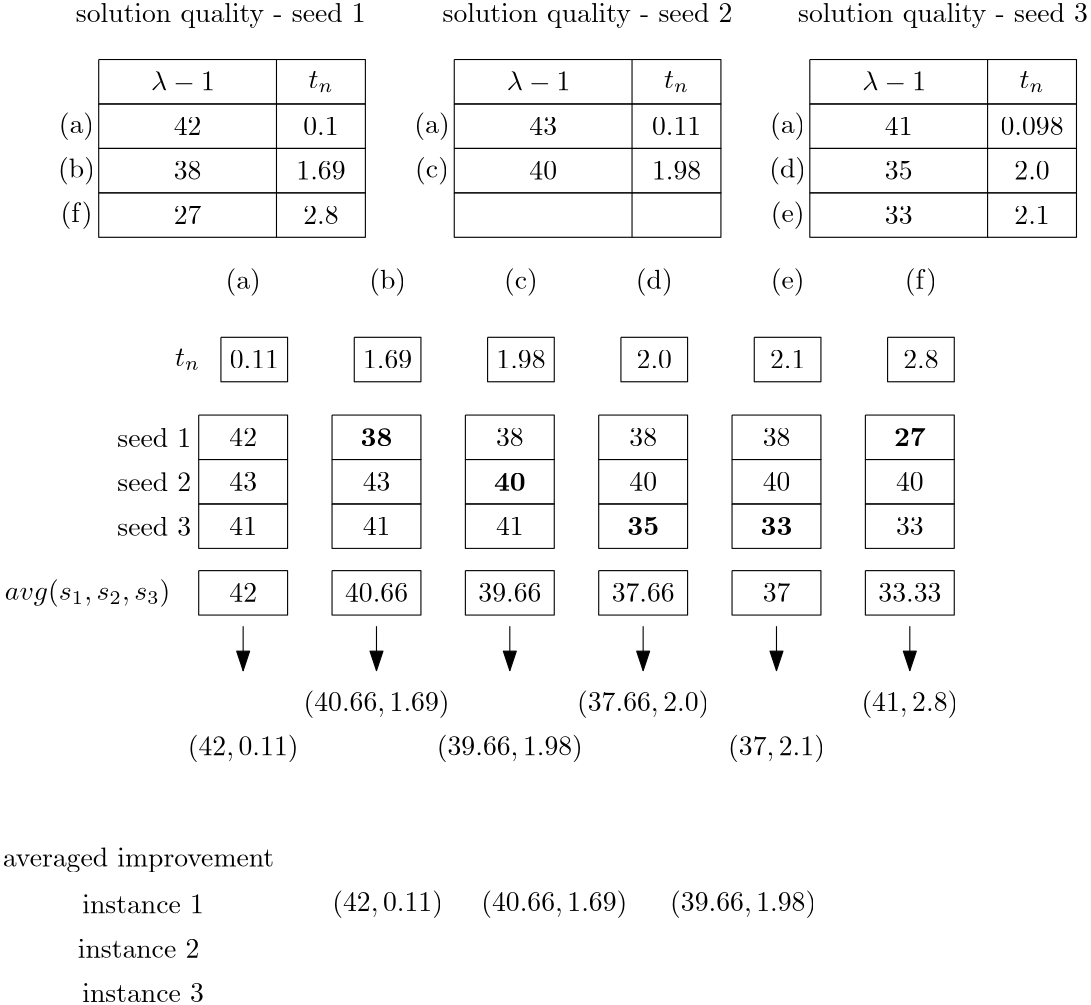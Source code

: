 <?xml version="1.0"?>
<!DOCTYPE ipe SYSTEM "ipe.dtd">
<ipe version="70206" creator="Ipe 7.2.7">
<info created="D:20171012151220" modified="D:20171128130953"/>
<ipestyle name="basic">
<symbol name="arrow/arc(spx)">
<path stroke="sym-stroke" fill="sym-stroke" pen="sym-pen">
0 0 m
-1 0.333 l
-1 -0.333 l
h
</path>
</symbol>
<symbol name="arrow/farc(spx)">
<path stroke="sym-stroke" fill="white" pen="sym-pen">
0 0 m
-1 0.333 l
-1 -0.333 l
h
</path>
</symbol>
<symbol name="arrow/ptarc(spx)">
<path stroke="sym-stroke" fill="sym-stroke" pen="sym-pen">
0 0 m
-1 0.333 l
-0.8 0 l
-1 -0.333 l
h
</path>
</symbol>
<symbol name="arrow/fptarc(spx)">
<path stroke="sym-stroke" fill="white" pen="sym-pen">
0 0 m
-1 0.333 l
-0.8 0 l
-1 -0.333 l
h
</path>
</symbol>
<symbol name="mark/circle(sx)" transformations="translations">
<path fill="sym-stroke">
0.6 0 0 0.6 0 0 e
0.4 0 0 0.4 0 0 e
</path>
</symbol>
<symbol name="mark/disk(sx)" transformations="translations">
<path fill="sym-stroke">
0.6 0 0 0.6 0 0 e
</path>
</symbol>
<symbol name="mark/fdisk(sfx)" transformations="translations">
<group>
<path fill="sym-fill">
0.5 0 0 0.5 0 0 e
</path>
<path fill="sym-stroke" fillrule="eofill">
0.6 0 0 0.6 0 0 e
0.4 0 0 0.4 0 0 e
</path>
</group>
</symbol>
<symbol name="mark/box(sx)" transformations="translations">
<path fill="sym-stroke" fillrule="eofill">
-0.6 -0.6 m
0.6 -0.6 l
0.6 0.6 l
-0.6 0.6 l
h
-0.4 -0.4 m
0.4 -0.4 l
0.4 0.4 l
-0.4 0.4 l
h
</path>
</symbol>
<symbol name="mark/square(sx)" transformations="translations">
<path fill="sym-stroke">
-0.6 -0.6 m
0.6 -0.6 l
0.6 0.6 l
-0.6 0.6 l
h
</path>
</symbol>
<symbol name="mark/fsquare(sfx)" transformations="translations">
<group>
<path fill="sym-fill">
-0.5 -0.5 m
0.5 -0.5 l
0.5 0.5 l
-0.5 0.5 l
h
</path>
<path fill="sym-stroke" fillrule="eofill">
-0.6 -0.6 m
0.6 -0.6 l
0.6 0.6 l
-0.6 0.6 l
h
-0.4 -0.4 m
0.4 -0.4 l
0.4 0.4 l
-0.4 0.4 l
h
</path>
</group>
</symbol>
<symbol name="mark/cross(sx)" transformations="translations">
<group>
<path fill="sym-stroke">
-0.43 -0.57 m
0.57 0.43 l
0.43 0.57 l
-0.57 -0.43 l
h
</path>
<path fill="sym-stroke">
-0.43 0.57 m
0.57 -0.43 l
0.43 -0.57 l
-0.57 0.43 l
h
</path>
</group>
</symbol>
<symbol name="arrow/fnormal(spx)">
<path stroke="sym-stroke" fill="white" pen="sym-pen">
0 0 m
-1 0.333 l
-1 -0.333 l
h
</path>
</symbol>
<symbol name="arrow/pointed(spx)">
<path stroke="sym-stroke" fill="sym-stroke" pen="sym-pen">
0 0 m
-1 0.333 l
-0.8 0 l
-1 -0.333 l
h
</path>
</symbol>
<symbol name="arrow/fpointed(spx)">
<path stroke="sym-stroke" fill="white" pen="sym-pen">
0 0 m
-1 0.333 l
-0.8 0 l
-1 -0.333 l
h
</path>
</symbol>
<symbol name="arrow/linear(spx)">
<path stroke="sym-stroke" pen="sym-pen">
-1 0.333 m
0 0 l
-1 -0.333 l
</path>
</symbol>
<symbol name="arrow/fdouble(spx)">
<path stroke="sym-stroke" fill="white" pen="sym-pen">
0 0 m
-1 0.333 l
-1 -0.333 l
h
-1 0 m
-2 0.333 l
-2 -0.333 l
h
</path>
</symbol>
<symbol name="arrow/double(spx)">
<path stroke="sym-stroke" fill="sym-stroke" pen="sym-pen">
0 0 m
-1 0.333 l
-1 -0.333 l
h
-1 0 m
-2 0.333 l
-2 -0.333 l
h
</path>
</symbol>
<pen name="heavier" value="0.8"/>
<pen name="fat" value="1.2"/>
<pen name="ultrafat" value="2"/>
<symbolsize name="large" value="5"/>
<symbolsize name="small" value="2"/>
<symbolsize name="tiny" value="1.1"/>
<arrowsize name="large" value="10"/>
<arrowsize name="small" value="5"/>
<arrowsize name="tiny" value="3"/>
<color name="red" value="1 0 0"/>
<color name="green" value="0 1 0"/>
<color name="blue" value="0 0 1"/>
<color name="yellow" value="1 1 0"/>
<color name="orange" value="1 0.647 0"/>
<color name="gold" value="1 0.843 0"/>
<color name="purple" value="0.627 0.125 0.941"/>
<color name="gray" value="0.745"/>
<color name="brown" value="0.647 0.165 0.165"/>
<color name="navy" value="0 0 0.502"/>
<color name="pink" value="1 0.753 0.796"/>
<color name="seagreen" value="0.18 0.545 0.341"/>
<color name="turquoise" value="0.251 0.878 0.816"/>
<color name="violet" value="0.933 0.51 0.933"/>
<color name="darkblue" value="0 0 0.545"/>
<color name="darkcyan" value="0 0.545 0.545"/>
<color name="darkgray" value="0.663"/>
<color name="darkgreen" value="0 0.392 0"/>
<color name="darkmagenta" value="0.545 0 0.545"/>
<color name="darkorange" value="1 0.549 0"/>
<color name="darkred" value="0.545 0 0"/>
<color name="lightblue" value="0.678 0.847 0.902"/>
<color name="lightcyan" value="0.878 1 1"/>
<color name="lightgray" value="0.827"/>
<color name="lightgreen" value="0.565 0.933 0.565"/>
<color name="lightyellow" value="1 1 0.878"/>
<dashstyle name="dashed" value="[4] 0"/>
<dashstyle name="dotted" value="[1 3] 0"/>
<dashstyle name="dash dotted" value="[4 2 1 2] 0"/>
<dashstyle name="dash dot dotted" value="[4 2 1 2 1 2] 0"/>
<textsize name="large" value="\large"/>
<textsize name="Large" value="\Large"/>
<textsize name="LARGE" value="\LARGE"/>
<textsize name="huge" value="\huge"/>
<textsize name="Huge" value="\Huge"/>
<textsize name="small" value="\small"/>
<textsize name="footnote" value="\footnotesize"/>
<textsize name="tiny" value="\tiny"/>
<textstyle name="center" begin="\begin{center}" end="\end{center}"/>
<textstyle name="itemize" begin="\begin{itemize}" end="\end{itemize}"/>
<textstyle name="item" begin="\begin{itemize}\item{}" end="\end{itemize}"/>
<gridsize name="4 pts" value="4"/>
<gridsize name="8 pts (~3 mm)" value="8"/>
<gridsize name="16 pts (~6 mm)" value="16"/>
<gridsize name="32 pts (~12 mm)" value="32"/>
<gridsize name="10 pts (~3.5 mm)" value="10"/>
<gridsize name="20 pts (~7 mm)" value="20"/>
<gridsize name="14 pts (~5 mm)" value="14"/>
<gridsize name="28 pts (~10 mm)" value="28"/>
<gridsize name="56 pts (~20 mm)" value="56"/>
<anglesize name="90 deg" value="90"/>
<anglesize name="60 deg" value="60"/>
<anglesize name="45 deg" value="45"/>
<anglesize name="30 deg" value="30"/>
<anglesize name="22.5 deg" value="22.5"/>
<opacity name="10%" value="0.1"/>
<opacity name="30%" value="0.3"/>
<opacity name="50%" value="0.5"/>
<opacity name="75%" value="0.75"/>
<tiling name="falling" angle="-60" step="4" width="1"/>
<tiling name="rising" angle="30" step="4" width="1"/>
</ipestyle>
<page>
<layer name="alpha"/>
<view layers="alpha" active="alpha"/>
<path layer="alpha" stroke="black">
48 752 m
112 752 l
112 736 l
48 736 l
48 752 l
</path>
<path stroke="black">
112 752 m
144 752 l
144 736 l
112 736 l
112 736 l
</path>
<path matrix="1 0 0 1 0 -16" stroke="black">
48 752 m
112 752 l
112 736 l
48 736 l
48 752 l
</path>
<path matrix="1 0 0 1 0 -16" stroke="black">
112 752 m
144 752 l
144 736 l
112 736 l
112 736 l
</path>
<text transformations="translations" pos="80 744" stroke="black" type="label" width="26.29" height="6.919" depth="0.83" halign="center" valign="center">$\lambda - 1$
</text>
<text transformations="translations" pos="128 744" stroke="black" type="label" width="9.021" height="6.132" depth="1.49" halign="center" valign="center" style="math">t_n</text>
<path matrix="1 0 0 1 0 -32" stroke="black">
48 752 m
112 752 l
112 736 l
48 736 l
48 752 l
</path>
<path matrix="1 0 0 1 0 -32" stroke="black">
112 752 m
144 752 l
144 736 l
112 736 l
112 736 l
</path>
<path matrix="1 0 0 1 0 -48" stroke="black">
48 752 m
112 752 l
112 736 l
48 736 l
48 752 l
</path>
<path matrix="1 0 0 1 0 -48" stroke="black">
112 752 m
144 752 l
144 736 l
112 736 l
112 736 l
</path>
<path matrix="1 0 0 1 128 0" stroke="black">
48 752 m
112 752 l
112 736 l
48 736 l
48 752 l
</path>
<path matrix="1 0 0 1 128 0" stroke="black">
112 752 m
144 752 l
144 736 l
112 736 l
112 736 l
</path>
<path matrix="1 0 0 1 128 -16" stroke="black">
48 752 m
112 752 l
112 736 l
48 736 l
48 752 l
</path>
<path matrix="1 0 0 1 128 -16" stroke="black">
112 752 m
144 752 l
144 736 l
112 736 l
112 736 l
</path>
<text matrix="1 0 0 1 128 0" transformations="translations" pos="80 744" stroke="black" type="label" width="26.29" height="6.919" depth="0.83" halign="center" valign="center">$\lambda - 1$
</text>
<text matrix="1 0 0 1 128 0" transformations="translations" pos="128 744" stroke="black" type="label" width="9.021" height="6.132" depth="1.49" halign="center" valign="center" style="math">t_n</text>
<path matrix="1 0 0 1 128 -32" stroke="black">
48 752 m
112 752 l
112 736 l
48 736 l
48 752 l
</path>
<path matrix="1 0 0 1 128 -32" stroke="black">
112 752 m
144 752 l
144 736 l
112 736 l
112 736 l
</path>
<path matrix="1 0 0 1 128 -48" stroke="black">
48 752 m
112 752 l
112 736 l
48 736 l
48 752 l
</path>
<path matrix="1 0 0 1 128 -48" stroke="black">
112 752 m
144 752 l
144 736 l
112 736 l
112 736 l
</path>
<path matrix="1 0 0 1 256 0" stroke="black">
48 752 m
112 752 l
112 736 l
48 736 l
48 752 l
</path>
<path matrix="1 0 0 1 256 0" stroke="black">
112 752 m
144 752 l
144 736 l
112 736 l
112 736 l
</path>
<path matrix="1 0 0 1 256 -16" stroke="black">
48 752 m
112 752 l
112 736 l
48 736 l
48 752 l
</path>
<path matrix="1 0 0 1 256 -16" stroke="black">
112 752 m
144 752 l
144 736 l
112 736 l
112 736 l
</path>
<text matrix="1 0 0 1 256 0" transformations="translations" pos="80 744" stroke="black" type="label" width="26.29" height="6.919" depth="0.83" halign="center" valign="center">$\lambda - 1$
</text>
<text matrix="1 0 0 1 256 0" transformations="translations" pos="128 744" stroke="black" type="label" width="9.021" height="6.132" depth="1.49" halign="center" valign="center" style="math">t_n</text>
<path matrix="1 0 0 1 256 -32" stroke="black">
48 752 m
112 752 l
112 736 l
48 736 l
48 752 l
</path>
<path matrix="1 0 0 1 256 -32" stroke="black">
112 752 m
144 752 l
144 736 l
112 736 l
112 736 l
</path>
<path matrix="1 0 0 1 256 -48" stroke="black">
48 752 m
112 752 l
112 736 l
48 736 l
48 752 l
</path>
<path matrix="1 0 0 1 256 -48" stroke="black">
112 752 m
144 752 l
144 736 l
112 736 l
112 736 l
</path>
<text transformations="translations" pos="80 728" stroke="black" type="label" width="9.963" height="6.42" depth="0" halign="center" valign="center">42</text>
<text transformations="translations" pos="80 728" stroke="black" type="label" width="0" height="0" depth="0" valign="baseline"></text>
<text transformations="translations" pos="128 728" stroke="black" type="label" width="12.73" height="6.42" depth="0" halign="center" valign="center">0.1</text>
<text matrix="1 0 0 1 0 -4" transformations="translations" pos="80 716" stroke="black" type="label" width="9.963" height="6.42" depth="0" halign="center" valign="center">38</text>
<text transformations="translations" pos="128 712" stroke="black" type="label" width="17.711" height="6.42" depth="0" halign="center" valign="center">1.69</text>
<text matrix="1 0 0 1 16 0" transformations="translations" pos="192 728" stroke="black" type="label" width="9.963" height="6.42" depth="0" halign="center" valign="center">43</text>
<text matrix="1 0 0 1 32 0" transformations="translations" pos="304 728" stroke="black" type="label" width="9.963" height="6.42" depth="0" halign="center" valign="center">41</text>
<text matrix="1 0 0 1 16 0" transformations="translations" pos="192 712" stroke="black" type="label" width="9.963" height="6.42" depth="0" halign="center" valign="center">40</text>
<text matrix="1 0 0 1 32 0" transformations="translations" pos="304 712" stroke="black" type="label" width="9.963" height="6.42" depth="0" halign="center" valign="center">35</text>
<text matrix="1 0 0 1 16 0" transformations="translations" pos="240 728" stroke="black" type="label" width="17.711" height="6.42" depth="0" halign="center" valign="center">0.11</text>
<text matrix="1 0 0 1 32 0" transformations="translations" pos="352 728" stroke="black" type="label" width="22.693" height="6.42" depth="0" halign="center" valign="center">0.098</text>
<text matrix="1 0 0 1 16 0" transformations="translations" pos="240 712" stroke="black" type="label" width="17.711" height="6.42" depth="0" halign="center" valign="center">1.98</text>
<text matrix="1 0 0 1 32 0" transformations="translations" pos="352 712" stroke="black" type="label" width="12.73" height="6.42" depth="0" halign="center" valign="center">2.0</text>
<text transformations="translations" pos="80 696" stroke="black" type="label" width="9.963" height="6.42" depth="0" halign="center" valign="center">27</text>
<text transformations="translations" pos="128 696" stroke="black" type="label" width="12.73" height="6.42" depth="0" halign="center" valign="center">2.8</text>
<text transformations="translations" pos="40 728" stroke="black" type="label" width="12.73" height="7.473" depth="2.49" halign="center" valign="center">(a)</text>
<text matrix="1 0 0 1 128 0" transformations="translations" pos="40 728" stroke="black" type="label" width="12.73" height="7.473" depth="2.49" halign="center" valign="center">(a)</text>
<text matrix="1 0 0 1 256 0" transformations="translations" pos="40 728" stroke="black" type="label" width="12.73" height="7.473" depth="2.49" halign="center" valign="center">(a)</text>
<text transformations="translations" pos="40 712" stroke="black" type="label" width="13.284" height="7.473" depth="2.49" halign="center" valign="center">(b)</text>
<text matrix="1 0 0 1 128 0" transformations="translations" pos="40 712" stroke="black" type="label" width="12.177" height="7.473" depth="2.49" halign="center" valign="center">(c)</text>
<text matrix="1 0 0 1 256 0" transformations="translations" pos="40 712" stroke="black" type="label" width="13.284" height="7.473" depth="2.49" halign="center" valign="center">(d)</text>
<text matrix="1 0 0 1 0 -16" transformations="translations" pos="40 712" stroke="black" type="label" width="11.568" height="7.473" depth="2.49" halign="center" valign="center">(f)</text>
<text matrix="1 0 0 1 256 -16" transformations="translations" pos="40 712" stroke="black" type="label" width="12.177" height="7.473" depth="2.49" halign="center" valign="center">(e)</text>
<text transformations="translations" pos="336 696" stroke="black" type="label" width="9.963" height="6.42" depth="0" halign="center" valign="center">33</text>
<text transformations="translations" pos="384 696" stroke="black" type="label" width="12.73" height="6.42" depth="0" halign="center" valign="center">2.1</text>
<text matrix="1 0 0 1 60 -56" transformations="translations" pos="40 728" stroke="black" type="label" width="12.73" height="7.473" depth="2.49" halign="center" valign="center">(a)</text>
<text matrix="1 0 0 1 32 -40" transformations="translations" pos="36 656" stroke="black" type="label" width="26.622" height="6.918" depth="0" halign="center" valign="center">seed 1</text>
<path matrix="1 0 0 1 28 -40" stroke="black">
56 664 m
88 664 l
88 648 l
56 648 l
56 664 l
56 664 l
</path>
<path matrix="1 0 0 1 28 -56" stroke="black">
56 664 m
88 664 l
88 648 l
56 648 l
56 664 l
56 664 l
</path>
<path matrix="1 0 0 1 28 -72" stroke="black">
56 664 m
88 664 l
88 648 l
56 648 l
56 664 l
56 664 l
</path>
<text matrix="1 0 0 1 32 -56" transformations="translations" pos="36 656" stroke="black" type="label" width="26.622" height="6.918" depth="0" halign="center" valign="center">seed 2</text>
<text matrix="1 0 0 1 32 -72" transformations="translations" pos="36 656" stroke="black" type="label" width="26.622" height="6.918" depth="0" halign="center" valign="center">seed 3</text>
<text matrix="1 0 0 1 24 44" transformations="translations" pos="56 600" stroke="black" type="label" width="9.021" height="6.132" depth="1.49" halign="center" valign="center" style="math">t_n</text>
<text matrix="1 0 0 1 24 44" transformations="translations" pos="80 600" stroke="black" type="label" width="17.711" height="6.42" depth="0" halign="center" valign="center">0.11</text>
<path matrix="1 0 0 1 24 44" stroke="black">
68 608 m
92 608 l
92 592 l
68 592 l
68 608 l
</path>
<text matrix="1 0 0 1 20 -112" transformations="translations" pos="80 728" stroke="black" type="label" width="9.963" height="6.42" depth="0" halign="center" valign="center">42</text>
<text matrix="1 0 0 1 -92 -128" transformations="translations" pos="192 728" stroke="black" type="label" width="9.963" height="6.42" depth="0" halign="center" valign="center">43</text>
<text matrix="1 0 0 1 -204 -144" transformations="translations" pos="304 728" stroke="black" type="label" width="9.963" height="6.42" depth="0" halign="center" valign="center">41</text>
<path matrix="1 0 0 1 28 0" stroke="black">
56 568 m
88 568 l
88 552 l
56 552 l
56 568 l
</path>
<text matrix="1 0 0 1 8 0" transformations="translations" pos="36 560" stroke="black" type="label" width="59.584" height="7.473" depth="2.49" halign="center" valign="center" style="math">avg(s_1,s_2,s_3)</text>
<text matrix="1 0 0 1 20 -168" transformations="translations" pos="80 728" stroke="black" type="label" width="9.963" height="6.42" depth="0" halign="center" valign="center">42</text>
<text matrix="1 0 0 1 72 44" transformations="translations" pos="80 600" stroke="black" type="label" width="17.711" height="6.42" depth="0" halign="center" valign="center">1.69</text>
<path matrix="1 0 0 1 72 44" stroke="black">
68 608 m
92 608 l
92 592 l
68 592 l
68 608 l
</path>
<path stroke="black" arrow="normal/normal">
100 548 m
100 532 l
</path>
<path stroke="black" cap="1">
100 532 m
100 532 l
</path>
<text matrix="1 0 0 1 112 -40" transformations="translations" pos="40 712" stroke="black" type="label" width="13.284" height="7.473" depth="2.49" halign="center" valign="center">(b)</text>
<path matrix="1 0 0 1 76 -40" stroke="black">
56 664 m
88 664 l
88 648 l
56 648 l
56 664 l
56 664 l
</path>
<path matrix="1 0 0 1 76 -56" stroke="black">
56 664 m
88 664 l
88 648 l
56 648 l
56 664 l
56 664 l
</path>
<path matrix="1 0 0 1 76 -72" stroke="black">
56 664 m
88 664 l
88 648 l
56 648 l
56 664 l
56 664 l
</path>
<text matrix="1 0 0 1 68 -112" transformations="translations" pos="80 728" stroke="black" type="label" width="11.457" height="6.42" depth="0" halign="center" valign="center">\textbf{38}</text>
<text matrix="1 0 0 1 -44 -128" transformations="translations" pos="192 728" stroke="black" type="label" width="9.963" height="6.42" depth="0" halign="center" valign="center">43</text>
<text matrix="1 0 0 1 -156 -144" transformations="translations" pos="304 728" stroke="black" type="label" width="9.963" height="6.42" depth="0" halign="center" valign="center">41</text>
<path matrix="1 0 0 1 76 0" stroke="black">
56 568 m
88 568 l
88 552 l
56 552 l
56 568 l
</path>
<text matrix="1 0 0 1 68 -168" transformations="translations" pos="80 728" stroke="black" type="label" width="22.693" height="6.42" depth="0" halign="center" valign="center">40.66</text>
<text matrix="1 0 0 1 16 -16" transformations="translations" pos="84 520" stroke="black" type="label" width="39.851" height="7.473" depth="2.49" halign="center" valign="center" style="math">(42,0.11)</text>
<path matrix="1 0 0 1 48 0" stroke="black" arrow="normal/normal">
100 548 m
100 532 l
</path>
<text matrix="1 0 0 1 64 0" transformations="translations" pos="84 520" stroke="black" type="label" width="52.581" height="7.473" depth="2.49" halign="center" valign="center" style="math">(40.66,1.69)</text>
<text matrix="1 0 0 1 120 44" transformations="translations" pos="80 600" stroke="black" type="label" width="17.711" height="6.42" depth="0" halign="center" valign="center">1.98</text>
<path matrix="1 0 0 1 120 44" stroke="black">
68 608 m
92 608 l
92 592 l
68 592 l
68 608 l
</path>
<text matrix="1 0 0 1 160 -40" transformations="translations" pos="40 712" stroke="black" type="label" width="12.177" height="7.473" depth="2.49" halign="center" valign="center">(c)</text>
<path matrix="1 0 0 1 124 -40" stroke="black">
56 664 m
88 664 l
88 648 l
56 648 l
56 664 l
56 664 l
</path>
<path matrix="1 0 0 1 124 -56" stroke="black">
56 664 m
88 664 l
88 648 l
56 648 l
56 664 l
56 664 l
</path>
<path matrix="1 0 0 1 124 -72" stroke="black">
56 664 m
88 664 l
88 648 l
56 648 l
56 664 l
56 664 l
</path>
<text matrix="1 0 0 1 116 -112" transformations="translations" pos="80 728" stroke="black" type="label" width="9.963" height="6.42" depth="0" halign="center" valign="center">38</text>
<text matrix="1 0 0 1 4 -128" transformations="translations" pos="192 728" stroke="black" type="label" width="11.457" height="6.42" depth="0" halign="center" valign="center">\textbf{40}</text>
<text matrix="1 0 0 1 -108 -144" transformations="translations" pos="304 728" stroke="black" type="label" width="9.963" height="6.42" depth="0" halign="center" valign="center">41</text>
<path matrix="1 0 0 1 124 0" stroke="black">
56 568 m
88 568 l
88 552 l
56 552 l
56 568 l
</path>
<text matrix="1 0 0 1 116 -168" transformations="translations" pos="80 728" stroke="black" type="label" width="22.693" height="6.42" depth="0" halign="center" valign="center">39.66</text>
<path matrix="1 0 0 1 96 0" stroke="black" arrow="normal/normal">
100 548 m
100 532 l
</path>
<text matrix="1 0 0 1 112 -16" transformations="translations" pos="84 520" stroke="black" type="label" width="52.581" height="7.473" depth="2.49" halign="center" valign="center" style="math">(39.66,1.98)</text>
<text matrix="1 0 0 1 168 44" transformations="translations" pos="80 600" stroke="black" type="label" width="12.73" height="6.42" depth="0" halign="center" valign="center">2.0</text>
<path matrix="1 0 0 1 168 44" stroke="black">
68 608 m
92 608 l
92 592 l
68 592 l
68 608 l
</path>
<text matrix="1 0 0 1 208 -40" transformations="translations" pos="40 712" stroke="black" type="label" width="13.284" height="7.473" depth="2.49" halign="center" valign="center">(d)</text>
<path matrix="1 0 0 1 172 -40" stroke="black">
56 664 m
88 664 l
88 648 l
56 648 l
56 664 l
56 664 l
</path>
<path matrix="1 0 0 1 172 -56" stroke="black">
56 664 m
88 664 l
88 648 l
56 648 l
56 664 l
56 664 l
</path>
<path matrix="1 0 0 1 172 -72" stroke="black">
56 664 m
88 664 l
88 648 l
56 648 l
56 664 l
56 664 l
</path>
<text matrix="1 0 0 1 164 -112" transformations="translations" pos="80 728" stroke="black" type="label" width="9.963" height="6.42" depth="0" halign="center" valign="center">38</text>
<text matrix="1 0 0 1 52 -128" transformations="translations" pos="192 728" stroke="black" type="label" width="9.963" height="6.42" depth="0" halign="center" valign="center">40</text>
<text matrix="1 0 0 1 -60 -144" transformations="translations" pos="304 728" stroke="black" type="label" width="11.457" height="6.42" depth="0" halign="center" valign="center">\textbf{35}</text>
<path matrix="1 0 0 1 172 0" stroke="black">
56 568 m
88 568 l
88 552 l
56 552 l
56 568 l
</path>
<text matrix="1 0 0 1 164 -168" transformations="translations" pos="80 728" stroke="black" type="label" width="22.693" height="6.42" depth="0" halign="center" valign="center">37.66</text>
<path matrix="1 0 0 1 144 0" stroke="black" arrow="normal/normal">
100 548 m
100 532 l
</path>
<text matrix="1 0 0 1 160 0" transformations="translations" pos="84 520" stroke="black" type="label" width="47.599" height="7.473" depth="2.49" halign="center" valign="center" style="math">(37.66,2.0)</text>
<text matrix="1 0 0 1 216 44" transformations="translations" pos="80 600" stroke="black" type="label" width="12.73" height="6.42" depth="0" halign="center" valign="center">2.1</text>
<path matrix="1 0 0 1 216 44" stroke="black">
68 608 m
92 608 l
92 592 l
68 592 l
68 608 l
</path>
<text matrix="1 0 0 1 256 -40" transformations="translations" pos="40 712" stroke="black" type="label" width="12.177" height="7.473" depth="2.49" halign="center" valign="center">(e)</text>
<path matrix="1 0 0 1 220 -40" stroke="black">
56 664 m
88 664 l
88 648 l
56 648 l
56 664 l
56 664 l
</path>
<path matrix="1 0 0 1 220 -56" stroke="black">
56 664 m
88 664 l
88 648 l
56 648 l
56 664 l
56 664 l
</path>
<path matrix="1 0 0 1 220 -72" stroke="black">
56 664 m
88 664 l
88 648 l
56 648 l
56 664 l
56 664 l
</path>
<text matrix="1 0 0 1 212 -112" transformations="translations" pos="80 728" stroke="black" type="label" width="9.963" height="6.42" depth="0" halign="center" valign="center">38</text>
<text matrix="1 0 0 1 100 -128" transformations="translations" pos="192 728" stroke="black" type="label" width="9.963" height="6.42" depth="0" halign="center" valign="center">40</text>
<text matrix="1 0 0 1 -12 -144" transformations="translations" pos="304 728" stroke="black" type="label" width="11.457" height="6.42" depth="0" halign="center" valign="center">\textbf{33}</text>
<path matrix="1 0 0 1 220 0" stroke="black">
56 568 m
88 568 l
88 552 l
56 552 l
56 568 l
</path>
<text matrix="1 0 0 1 212 -168" transformations="translations" pos="80 728" stroke="black" type="label" width="9.963" height="6.42" depth="0" halign="center" valign="center">37</text>
<path matrix="1 0 0 1 192 0" stroke="black" arrow="normal/normal">
100 548 m
100 532 l
</path>
<text matrix="1 0 0 1 208 -16" transformations="translations" pos="84 520" stroke="black" type="label" width="34.869" height="7.473" depth="2.49" halign="center" valign="center" style="math">(37,2.1)</text>
<text matrix="1 0 0 1 264 44" transformations="translations" pos="80 600" stroke="black" type="label" width="12.73" height="6.42" depth="0" halign="center" valign="center">2.8</text>
<path matrix="1 0 0 1 264 44" stroke="black">
68 608 m
92 608 l
92 592 l
68 592 l
68 608 l
</path>
<text matrix="1 0 0 1 304 -40" transformations="translations" pos="40 712" stroke="black" type="label" width="11.568" height="7.473" depth="2.49" halign="center" valign="center">(f)</text>
<path matrix="1 0 0 1 268 -40" stroke="black">
56 664 m
88 664 l
88 648 l
56 648 l
56 664 l
56 664 l
</path>
<path matrix="1 0 0 1 268 -56" stroke="black">
56 664 m
88 664 l
88 648 l
56 648 l
56 664 l
56 664 l
</path>
<path matrix="1 0 0 1 268 -72" stroke="black">
56 664 m
88 664 l
88 648 l
56 648 l
56 664 l
56 664 l
</path>
<text matrix="1 0 0 1 260 -112" transformations="translations" pos="80 728" stroke="black" type="label" width="11.457" height="6.42" depth="0" halign="center" valign="center">\textbf{27}</text>
<text matrix="1 0 0 1 148 -128" transformations="translations" pos="192 728" stroke="black" type="label" width="9.963" height="6.42" depth="0" halign="center" valign="center">40</text>
<text matrix="1 0 0 1 36 -144" transformations="translations" pos="304 728" stroke="black" type="label" width="9.963" height="6.42" depth="0" halign="center" valign="center">33</text>
<path matrix="1 0 0 1 268 0" stroke="black">
56 568 m
88 568 l
88 552 l
56 552 l
56 568 l
</path>
<text matrix="1 0 0 1 260 -168" transformations="translations" pos="80 728" stroke="black" type="label" width="22.693" height="6.42" depth="0" halign="center" valign="center">33.33</text>
<path matrix="1 0 0 1 240 0" stroke="black" arrow="normal/normal">
100 548 m
100 532 l
</path>
<text matrix="1 0 0 1 256 0" transformations="translations" pos="84 520" stroke="black" type="label" width="34.869" height="7.473" depth="2.49" halign="center" valign="center" style="math">(41,2.8)</text>
<text matrix="1 0 0 1 28 0" transformations="translations" pos="64 768" stroke="black" type="label" width="104.442" height="6.926" depth="1.93" halign="center" valign="center">solution quality - seed 1</text>
<text matrix="1 0 0 1 160 0" transformations="translations" pos="64 768" stroke="black" type="label" width="104.442" height="6.926" depth="1.93" halign="center" valign="center">solution quality - seed 2</text>
<text matrix="1 0 0 1 288 0" transformations="translations" pos="64 768" stroke="black" type="label" width="104.442" height="6.926" depth="1.93" halign="center" valign="center">solution quality - seed 3</text>
<text matrix="1 0 0 1 32 16" transformations="translations" pos="32 448" stroke="black" type="label" width="101.066" height="6.926" depth="1.93" halign="center" valign="center">averaged improvement
</text>
<text transformations="translations" pos="64 448" stroke="black" type="label" width="43.78" height="6.654" depth="0" halign="center" valign="center">instance 1</text>
<text transformations="translations" pos="64 432" stroke="black" type="label" width="47.101" height="6.654" depth="0" halign="center" valign="center">instance 2
</text>
<text transformations="translations" pos="64 416" stroke="black" type="label" width="43.78" height="6.654" depth="0" halign="center" valign="center">instance 3</text>
<text matrix="1 0 0 1 68 -72" transformations="translations" pos="84 520" stroke="black" type="label" width="39.851" height="7.473" depth="2.49" halign="center" valign="center" style="math">(42,0.11)</text>
<text matrix="1 0 0 1 128 -72" transformations="translations" pos="84 520" stroke="black" type="label" width="52.581" height="7.473" depth="2.49" halign="center" valign="center" style="math">(40.66,1.69)</text>
<text matrix="1 0 0 1 196 -72" transformations="translations" pos="84 520" stroke="black" type="label" width="52.581" height="7.473" depth="2.49" halign="center" valign="center" style="math">(39.66,1.98)</text>
</page>
</ipe>

